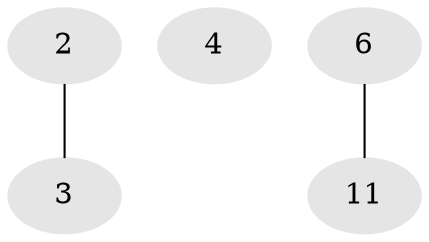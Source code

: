 // Generated by graph-tools (version 1.1) at 2025/46/02/15/25 05:46:28]
// undirected, 5 vertices, 2 edges
graph export_dot {
graph [start="1"]
  node [color=gray90,style=filled];
  2 [super="+1+5+7"];
  3 [super="+19+20"];
  4 [super="+1+9+17"];
  6 [super="+5+10"];
  11 [super="+13+14+15"];
  2 -- 3;
  6 -- 11;
}
